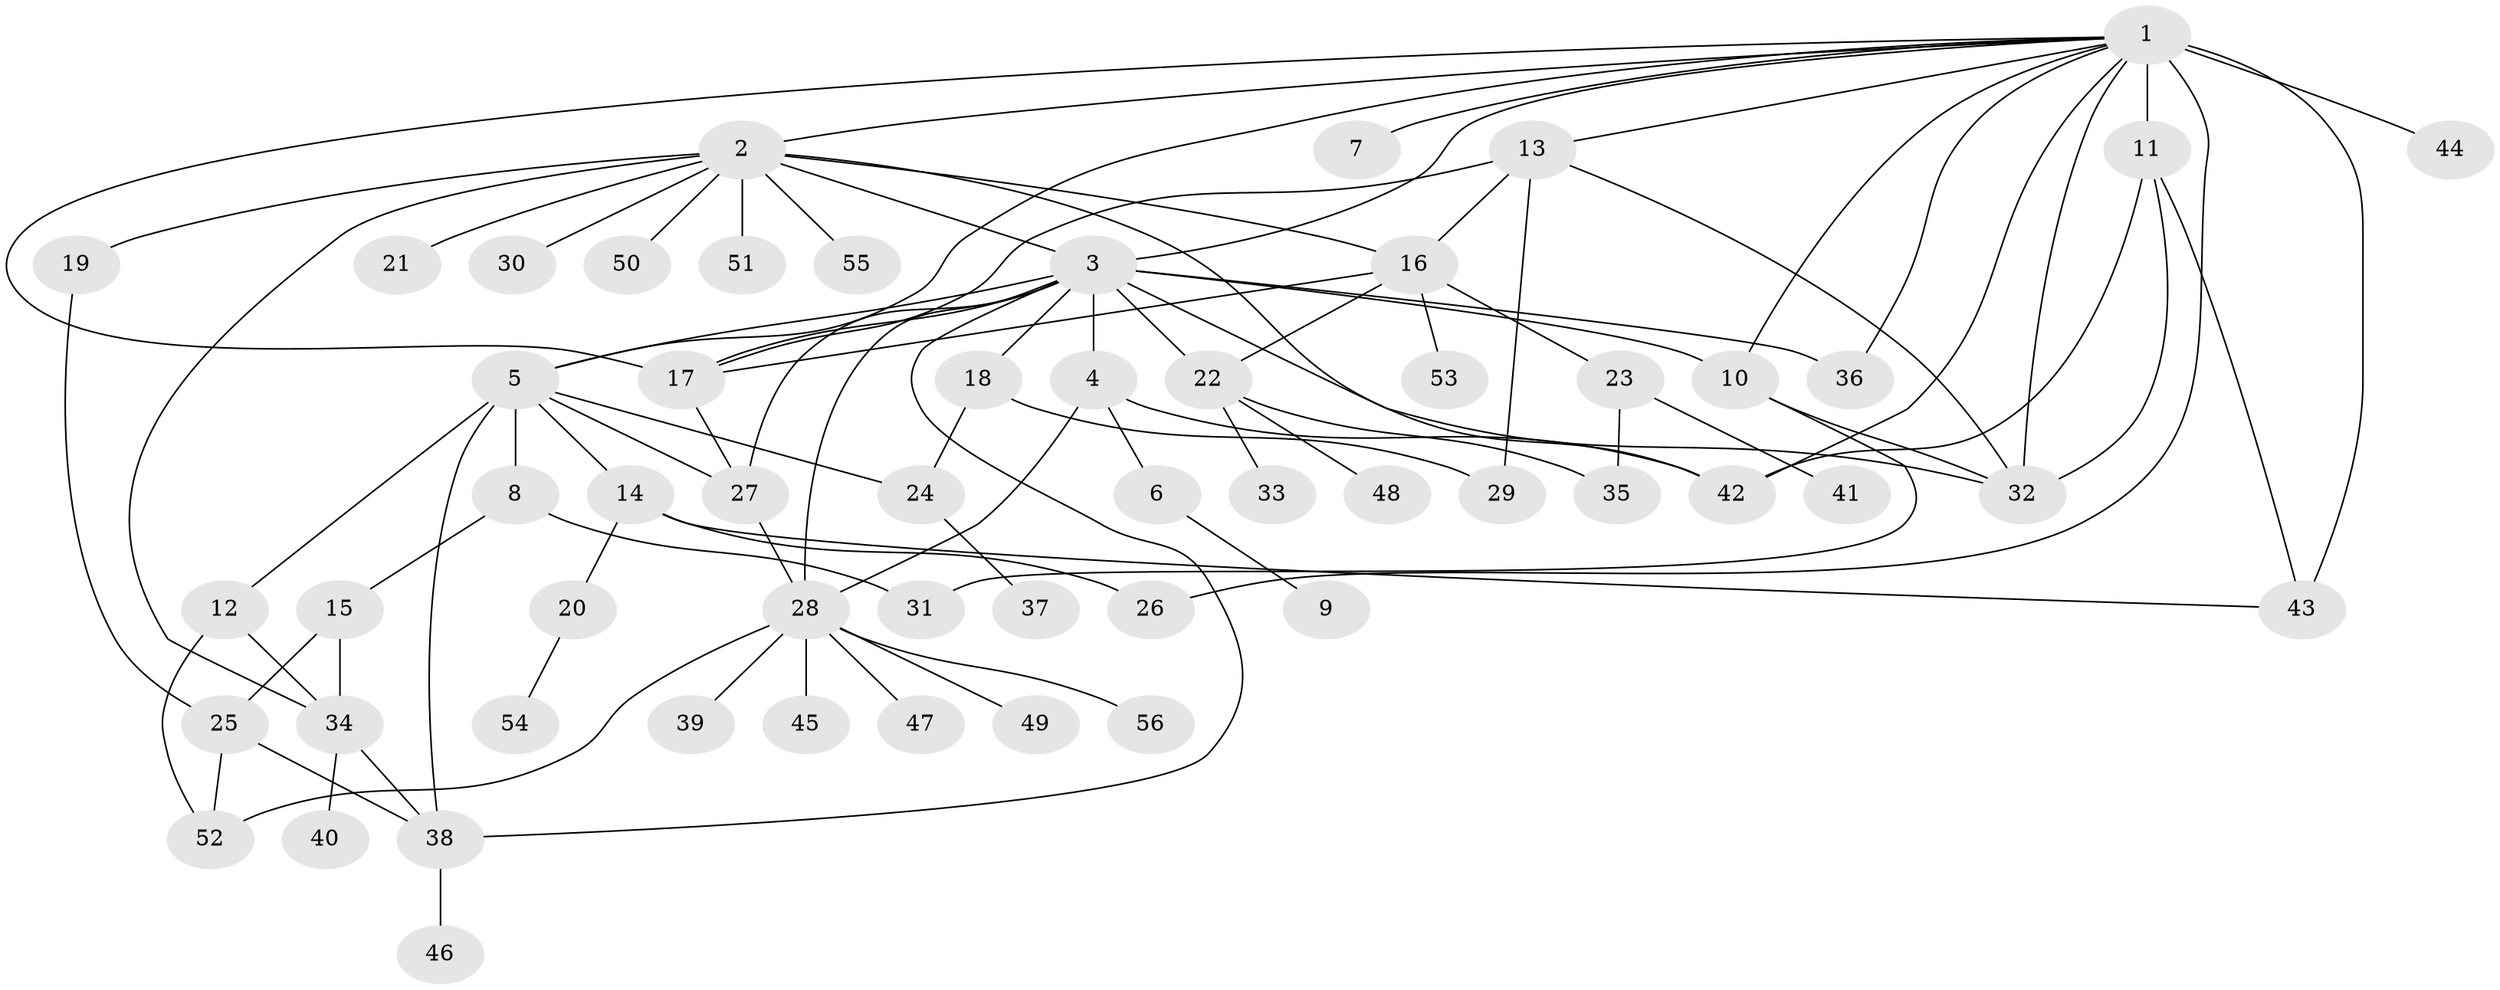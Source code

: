 // original degree distribution, {31: 0.0072992700729927005, 12: 0.0072992700729927005, 34: 0.0072992700729927005, 2: 0.1386861313868613, 14: 0.0072992700729927005, 4: 0.0948905109489051, 1: 0.583941605839416, 3: 0.0948905109489051, 11: 0.014598540145985401, 5: 0.0072992700729927005, 7: 0.0072992700729927005, 6: 0.029197080291970802}
// Generated by graph-tools (version 1.1) at 2025/50/03/04/25 22:50:11]
// undirected, 56 vertices, 90 edges
graph export_dot {
  node [color=gray90,style=filled];
  1;
  2;
  3;
  4;
  5;
  6;
  7;
  8;
  9;
  10;
  11;
  12;
  13;
  14;
  15;
  16;
  17;
  18;
  19;
  20;
  21;
  22;
  23;
  24;
  25;
  26;
  27;
  28;
  29;
  30;
  31;
  32;
  33;
  34;
  35;
  36;
  37;
  38;
  39;
  40;
  41;
  42;
  43;
  44;
  45;
  46;
  47;
  48;
  49;
  50;
  51;
  52;
  53;
  54;
  55;
  56;
  1 -- 2 [weight=1.0];
  1 -- 3 [weight=1.0];
  1 -- 5 [weight=1.0];
  1 -- 7 [weight=1.0];
  1 -- 10 [weight=1.0];
  1 -- 11 [weight=14.0];
  1 -- 13 [weight=1.0];
  1 -- 17 [weight=1.0];
  1 -- 26 [weight=1.0];
  1 -- 32 [weight=1.0];
  1 -- 36 [weight=1.0];
  1 -- 42 [weight=1.0];
  1 -- 43 [weight=1.0];
  1 -- 44 [weight=1.0];
  2 -- 3 [weight=1.0];
  2 -- 16 [weight=1.0];
  2 -- 19 [weight=1.0];
  2 -- 21 [weight=1.0];
  2 -- 30 [weight=1.0];
  2 -- 34 [weight=1.0];
  2 -- 42 [weight=1.0];
  2 -- 50 [weight=1.0];
  2 -- 51 [weight=1.0];
  2 -- 55 [weight=1.0];
  3 -- 4 [weight=16.0];
  3 -- 5 [weight=1.0];
  3 -- 10 [weight=1.0];
  3 -- 17 [weight=2.0];
  3 -- 18 [weight=1.0];
  3 -- 22 [weight=1.0];
  3 -- 27 [weight=2.0];
  3 -- 28 [weight=1.0];
  3 -- 32 [weight=1.0];
  3 -- 36 [weight=1.0];
  3 -- 38 [weight=1.0];
  4 -- 6 [weight=1.0];
  4 -- 28 [weight=1.0];
  4 -- 42 [weight=1.0];
  5 -- 8 [weight=6.0];
  5 -- 12 [weight=1.0];
  5 -- 14 [weight=1.0];
  5 -- 24 [weight=1.0];
  5 -- 27 [weight=1.0];
  5 -- 38 [weight=1.0];
  6 -- 9 [weight=2.0];
  8 -- 15 [weight=1.0];
  8 -- 31 [weight=1.0];
  10 -- 31 [weight=2.0];
  10 -- 32 [weight=1.0];
  11 -- 32 [weight=1.0];
  11 -- 42 [weight=1.0];
  11 -- 43 [weight=1.0];
  12 -- 34 [weight=1.0];
  12 -- 52 [weight=1.0];
  13 -- 16 [weight=1.0];
  13 -- 17 [weight=1.0];
  13 -- 29 [weight=5.0];
  13 -- 32 [weight=1.0];
  14 -- 20 [weight=1.0];
  14 -- 26 [weight=1.0];
  14 -- 43 [weight=1.0];
  15 -- 25 [weight=3.0];
  15 -- 34 [weight=1.0];
  16 -- 17 [weight=1.0];
  16 -- 22 [weight=1.0];
  16 -- 23 [weight=1.0];
  16 -- 53 [weight=1.0];
  17 -- 27 [weight=1.0];
  18 -- 24 [weight=1.0];
  18 -- 29 [weight=1.0];
  19 -- 25 [weight=1.0];
  20 -- 54 [weight=1.0];
  22 -- 33 [weight=1.0];
  22 -- 35 [weight=1.0];
  22 -- 48 [weight=1.0];
  23 -- 35 [weight=1.0];
  23 -- 41 [weight=1.0];
  24 -- 37 [weight=1.0];
  25 -- 38 [weight=1.0];
  25 -- 52 [weight=1.0];
  27 -- 28 [weight=1.0];
  28 -- 39 [weight=1.0];
  28 -- 45 [weight=1.0];
  28 -- 47 [weight=1.0];
  28 -- 49 [weight=1.0];
  28 -- 52 [weight=1.0];
  28 -- 56 [weight=1.0];
  34 -- 38 [weight=1.0];
  34 -- 40 [weight=1.0];
  38 -- 46 [weight=1.0];
}
